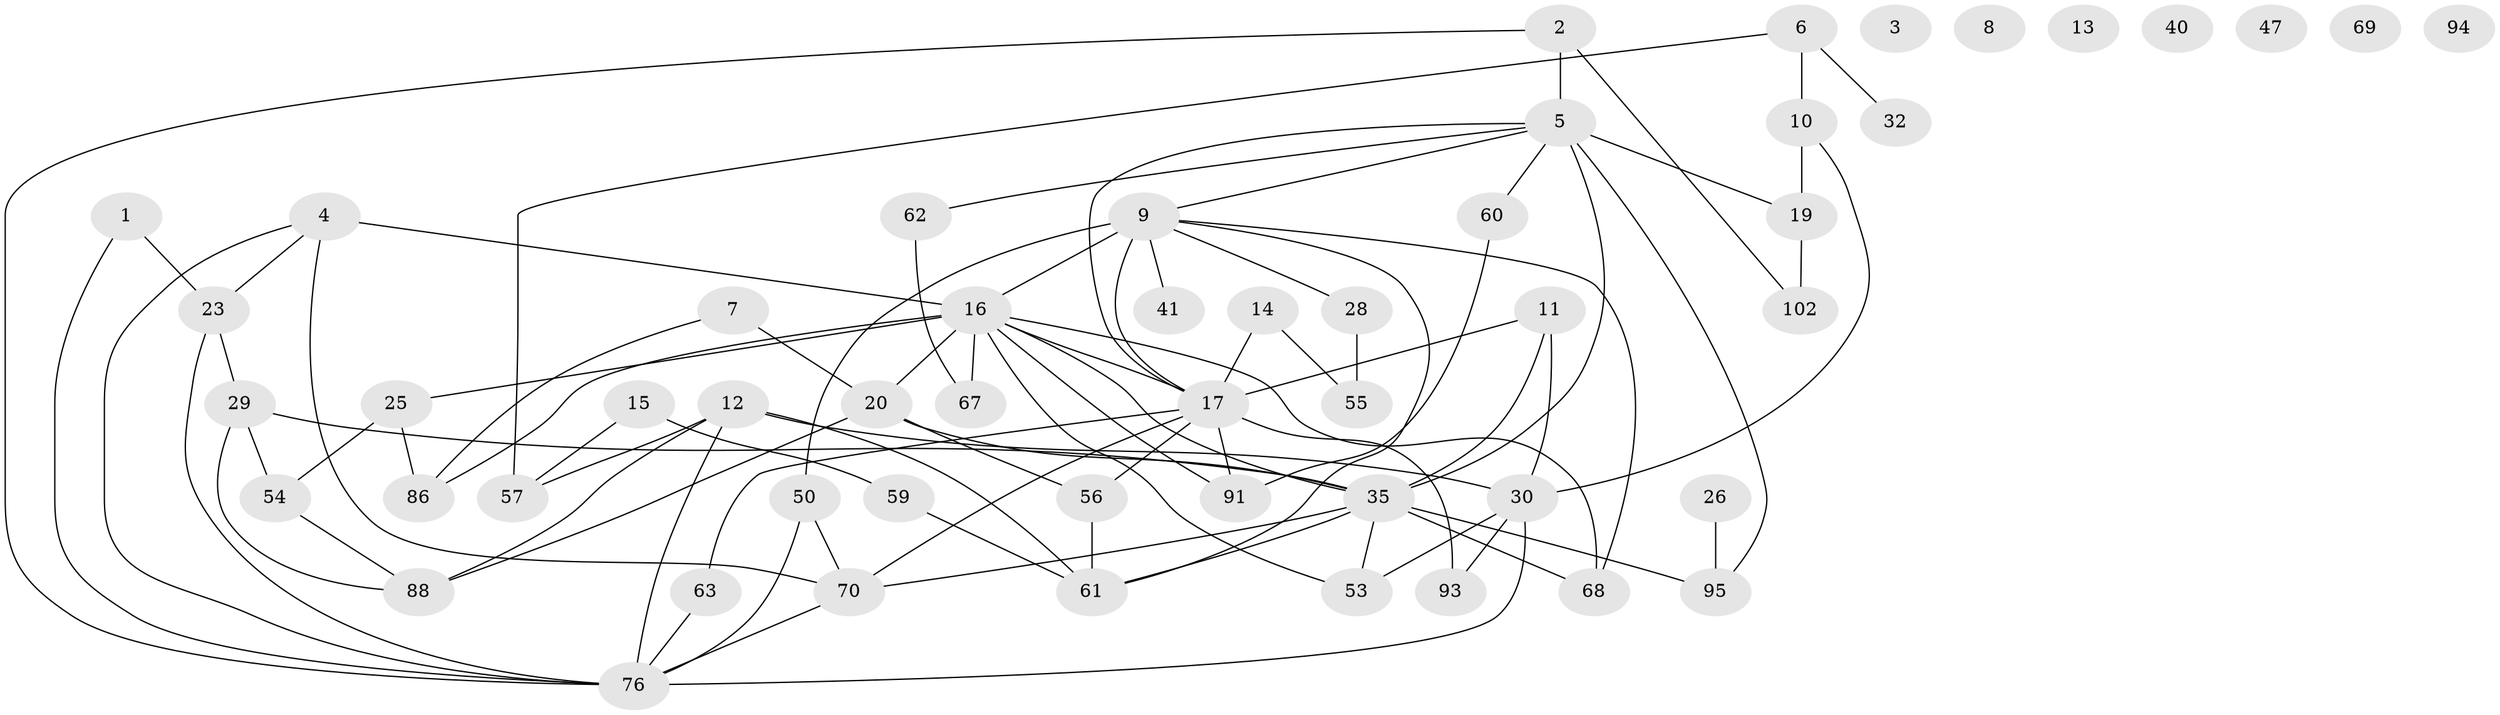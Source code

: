 // original degree distribution, {2: 0.27358490566037735, 1: 0.14150943396226415, 0: 0.0660377358490566, 4: 0.1320754716981132, 3: 0.22641509433962265, 6: 0.05660377358490566, 5: 0.10377358490566038}
// Generated by graph-tools (version 1.1) at 2025/12/03/09/25 04:12:56]
// undirected, 53 vertices, 86 edges
graph export_dot {
graph [start="1"]
  node [color=gray90,style=filled];
  1;
  2 [super="+65"];
  3;
  4 [super="+22"];
  5 [super="+58+64"];
  6 [super="+39"];
  7 [super="+85"];
  8;
  9 [super="+49+97"];
  10 [super="+24+21"];
  11 [super="+27"];
  12 [super="+33"];
  13;
  14 [super="+75"];
  15;
  16 [super="+37+45"];
  17 [super="+18+72"];
  19;
  20 [super="+80+31"];
  23 [super="+87"];
  25;
  26;
  28 [super="+34"];
  29 [super="+36"];
  30 [super="+104+46"];
  32;
  35 [super="+48+43"];
  40;
  41;
  47;
  50;
  53 [super="+83"];
  54 [super="+78"];
  55;
  56;
  57;
  59 [super="+92"];
  60 [super="+89"];
  61;
  62;
  63;
  67 [super="+98"];
  68 [super="+73"];
  69;
  70 [super="+77"];
  76 [super="+81"];
  86;
  88 [super="+100"];
  91;
  93;
  94;
  95;
  102;
  1 -- 23;
  1 -- 76;
  2 -- 102;
  2 -- 5;
  2 -- 76;
  4 -- 16 [weight=2];
  4 -- 70;
  4 -- 23;
  4 -- 76;
  5 -- 19 [weight=2];
  5 -- 9;
  5 -- 17;
  5 -- 62;
  5 -- 60;
  5 -- 95;
  5 -- 35;
  6 -- 57;
  6 -- 32;
  6 -- 10;
  7 -- 86;
  7 -- 20 [weight=2];
  9 -- 41;
  9 -- 16 [weight=3];
  9 -- 50;
  9 -- 28;
  9 -- 61;
  9 -- 68;
  9 -- 17;
  10 -- 19;
  10 -- 30;
  11 -- 35;
  11 -- 30;
  11 -- 17;
  12 -- 61;
  12 -- 30;
  12 -- 88;
  12 -- 57;
  12 -- 76;
  14 -- 17;
  14 -- 55;
  15 -- 57;
  15 -- 59;
  16 -- 91;
  16 -- 67;
  16 -- 68;
  16 -- 86;
  16 -- 25;
  16 -- 20;
  16 -- 17;
  16 -- 53;
  16 -- 35;
  17 -- 93;
  17 -- 56;
  17 -- 63;
  17 -- 70;
  17 -- 91 [weight=2];
  19 -- 102;
  20 -- 56;
  20 -- 88;
  20 -- 35 [weight=2];
  23 -- 29;
  23 -- 76;
  25 -- 86;
  25 -- 54;
  26 -- 95;
  28 -- 55;
  29 -- 88;
  29 -- 54;
  29 -- 35;
  30 -- 93;
  30 -- 53;
  30 -- 76;
  35 -- 61;
  35 -- 68;
  35 -- 53;
  35 -- 70;
  35 -- 95;
  50 -- 70;
  50 -- 76;
  54 -- 88;
  56 -- 61;
  59 -- 61;
  60 -- 91;
  62 -- 67;
  63 -- 76;
  70 -- 76;
}
